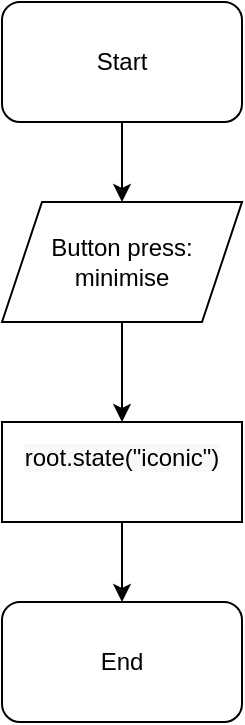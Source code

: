 <mxfile version="20.3.2" type="device"><diagram id="6mkirRMGGy2i6mZADc42" name="Page-1"><mxGraphModel dx="1237" dy="587" grid="1" gridSize="10" guides="1" tooltips="1" connect="1" arrows="1" fold="1" page="1" pageScale="1" pageWidth="827" pageHeight="1169" math="0" shadow="0"><root><mxCell id="0"/><mxCell id="1" parent="0"/><mxCell id="HNGRkcQjtKfH8G5-XW9B-2" style="edgeStyle=orthogonalEdgeStyle;rounded=0;orthogonalLoop=1;jettySize=auto;html=1;" edge="1" parent="1" source="HNGRkcQjtKfH8G5-XW9B-1" target="HNGRkcQjtKfH8G5-XW9B-3"><mxGeometry relative="1" as="geometry"><mxPoint x="380" y="170" as="targetPoint"/></mxGeometry></mxCell><mxCell id="HNGRkcQjtKfH8G5-XW9B-1" value="Start" style="rounded=1;whiteSpace=wrap;html=1;" vertex="1" parent="1"><mxGeometry x="320" y="40" width="120" height="60" as="geometry"/></mxCell><mxCell id="HNGRkcQjtKfH8G5-XW9B-4" style="edgeStyle=orthogonalEdgeStyle;rounded=0;orthogonalLoop=1;jettySize=auto;html=1;" edge="1" parent="1" source="HNGRkcQjtKfH8G5-XW9B-3" target="HNGRkcQjtKfH8G5-XW9B-7"><mxGeometry relative="1" as="geometry"><mxPoint x="380" y="280" as="targetPoint"/></mxGeometry></mxCell><mxCell id="HNGRkcQjtKfH8G5-XW9B-3" value="Button press:&lt;br&gt;minimise" style="shape=parallelogram;perimeter=parallelogramPerimeter;whiteSpace=wrap;html=1;fixedSize=1;" vertex="1" parent="1"><mxGeometry x="320" y="140" width="120" height="60" as="geometry"/></mxCell><mxCell id="HNGRkcQjtKfH8G5-XW9B-8" style="edgeStyle=orthogonalEdgeStyle;rounded=0;orthogonalLoop=1;jettySize=auto;html=1;" edge="1" parent="1" source="HNGRkcQjtKfH8G5-XW9B-7" target="HNGRkcQjtKfH8G5-XW9B-9"><mxGeometry relative="1" as="geometry"><mxPoint x="380" y="370" as="targetPoint"/></mxGeometry></mxCell><mxCell id="HNGRkcQjtKfH8G5-XW9B-7" value="&#10;&lt;span style=&quot;color: rgb(0, 0, 0); font-family: Helvetica; font-size: 12px; font-style: normal; font-variant-ligatures: normal; font-variant-caps: normal; font-weight: 400; letter-spacing: normal; orphans: 2; text-align: center; text-indent: 0px; text-transform: none; widows: 2; word-spacing: 0px; -webkit-text-stroke-width: 0px; background-color: rgb(248, 249, 250); text-decoration-thickness: initial; text-decoration-style: initial; text-decoration-color: initial; float: none; display: inline !important;&quot;&gt;root.state(&quot;iconic&quot;)&lt;/span&gt;&#10;&#10;" style="rounded=0;whiteSpace=wrap;html=1;" vertex="1" parent="1"><mxGeometry x="320" y="250" width="120" height="50" as="geometry"/></mxCell><mxCell id="HNGRkcQjtKfH8G5-XW9B-9" value="End" style="rounded=1;whiteSpace=wrap;html=1;" vertex="1" parent="1"><mxGeometry x="320" y="340" width="120" height="60" as="geometry"/></mxCell></root></mxGraphModel></diagram></mxfile>